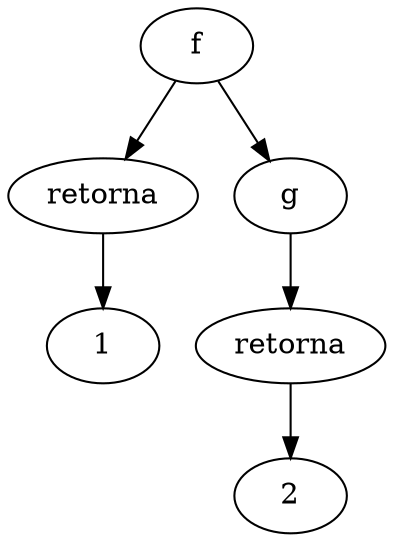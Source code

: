 digraph grafo {
  88167088652448 [ label="f" ];
  88167088652448 -> 88167088652400;
  88167088652400 [ label="retorna" ];
  88167088652400 -> 88167088652352;
  88167088652352 [ label="1" ];
  88167088652448 -> 88167088652592;
  88167088652592 [ label="g" ];
  88167088652592 -> 88167088652544;
  88167088652544 [ label="retorna" ];
  88167088652544 -> 88167088652496;
  88167088652496 [ label="2" ];
}
